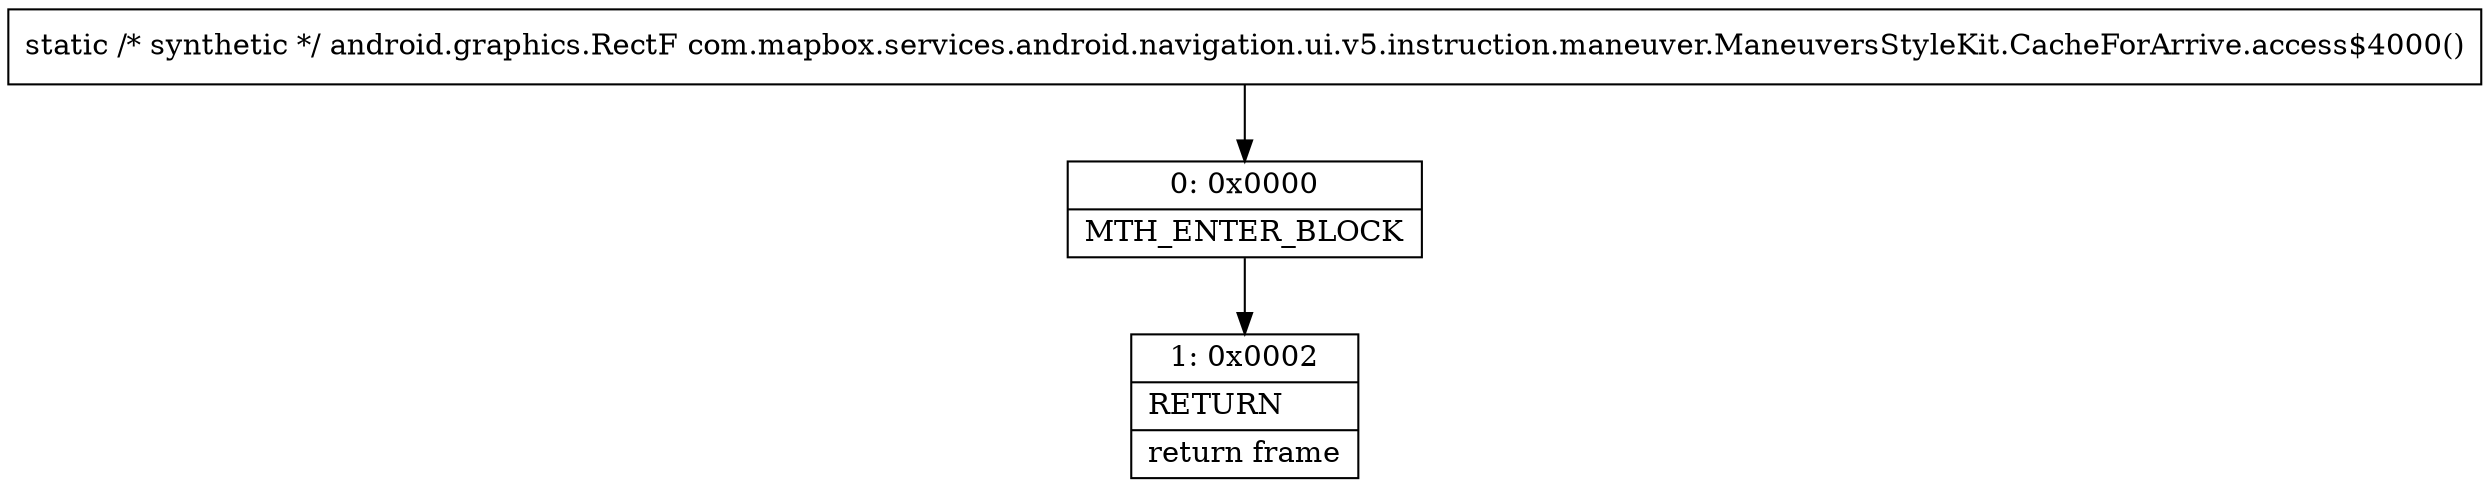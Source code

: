 digraph "CFG forcom.mapbox.services.android.navigation.ui.v5.instruction.maneuver.ManeuversStyleKit.CacheForArrive.access$4000()Landroid\/graphics\/RectF;" {
Node_0 [shape=record,label="{0\:\ 0x0000|MTH_ENTER_BLOCK\l}"];
Node_1 [shape=record,label="{1\:\ 0x0002|RETURN\l|return frame\l}"];
MethodNode[shape=record,label="{static \/* synthetic *\/ android.graphics.RectF com.mapbox.services.android.navigation.ui.v5.instruction.maneuver.ManeuversStyleKit.CacheForArrive.access$4000() }"];
MethodNode -> Node_0;
Node_0 -> Node_1;
}

